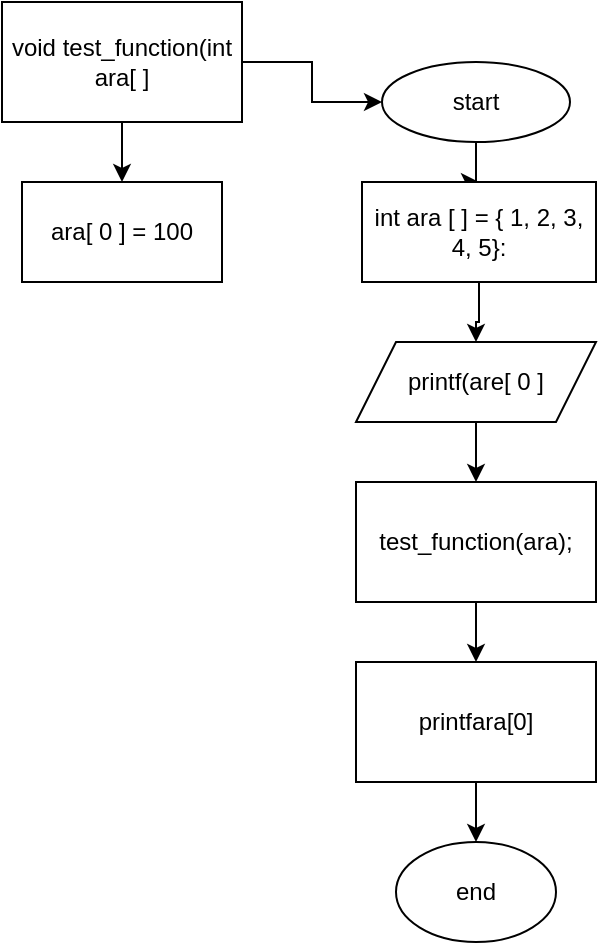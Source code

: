 <mxfile version="20.8.16" type="github">
  <diagram id="C5RBs43oDa-KdzZeNtuy" name="Page-1">
    <mxGraphModel dx="814" dy="463" grid="1" gridSize="10" guides="1" tooltips="1" connect="1" arrows="1" fold="1" page="1" pageScale="1" pageWidth="827" pageHeight="1169" math="0" shadow="0">
      <root>
        <mxCell id="WIyWlLk6GJQsqaUBKTNV-0" />
        <mxCell id="WIyWlLk6GJQsqaUBKTNV-1" parent="WIyWlLk6GJQsqaUBKTNV-0" />
        <mxCell id="_PBuYPDhz5i-enJ_vNbh-7" value="" style="edgeStyle=orthogonalEdgeStyle;rounded=0;orthogonalLoop=1;jettySize=auto;html=1;labelBackgroundColor=none;fontColor=default;" edge="1" parent="WIyWlLk6GJQsqaUBKTNV-1" source="_PBuYPDhz5i-enJ_vNbh-1" target="_PBuYPDhz5i-enJ_vNbh-6">
          <mxGeometry relative="1" as="geometry" />
        </mxCell>
        <mxCell id="_PBuYPDhz5i-enJ_vNbh-1" value="start" style="ellipse;whiteSpace=wrap;html=1;labelBackgroundColor=none;" vertex="1" parent="WIyWlLk6GJQsqaUBKTNV-1">
          <mxGeometry x="460" y="40" width="94" height="40" as="geometry" />
        </mxCell>
        <mxCell id="_PBuYPDhz5i-enJ_vNbh-4" value="" style="edgeStyle=orthogonalEdgeStyle;rounded=0;orthogonalLoop=1;jettySize=auto;html=1;labelBackgroundColor=none;fontColor=default;" edge="1" parent="WIyWlLk6GJQsqaUBKTNV-1" source="_PBuYPDhz5i-enJ_vNbh-2" target="_PBuYPDhz5i-enJ_vNbh-3">
          <mxGeometry relative="1" as="geometry" />
        </mxCell>
        <mxCell id="_PBuYPDhz5i-enJ_vNbh-5" style="edgeStyle=orthogonalEdgeStyle;rounded=0;orthogonalLoop=1;jettySize=auto;html=1;labelBackgroundColor=none;fontColor=default;" edge="1" parent="WIyWlLk6GJQsqaUBKTNV-1" source="_PBuYPDhz5i-enJ_vNbh-2" target="_PBuYPDhz5i-enJ_vNbh-1">
          <mxGeometry relative="1" as="geometry">
            <mxPoint x="580" y="60" as="targetPoint" />
          </mxGeometry>
        </mxCell>
        <mxCell id="_PBuYPDhz5i-enJ_vNbh-2" value="void test_function(int ara[ ]" style="rounded=0;whiteSpace=wrap;html=1;labelBackgroundColor=none;" vertex="1" parent="WIyWlLk6GJQsqaUBKTNV-1">
          <mxGeometry x="270" y="10" width="120" height="60" as="geometry" />
        </mxCell>
        <mxCell id="_PBuYPDhz5i-enJ_vNbh-3" value="ara[ 0 ] = 100" style="rounded=0;whiteSpace=wrap;html=1;labelBackgroundColor=none;" vertex="1" parent="WIyWlLk6GJQsqaUBKTNV-1">
          <mxGeometry x="280" y="100" width="100" height="50" as="geometry" />
        </mxCell>
        <mxCell id="_PBuYPDhz5i-enJ_vNbh-9" value="" style="edgeStyle=orthogonalEdgeStyle;rounded=0;orthogonalLoop=1;jettySize=auto;html=1;labelBackgroundColor=none;fontColor=default;" edge="1" parent="WIyWlLk6GJQsqaUBKTNV-1" source="_PBuYPDhz5i-enJ_vNbh-6" target="_PBuYPDhz5i-enJ_vNbh-8">
          <mxGeometry relative="1" as="geometry" />
        </mxCell>
        <mxCell id="_PBuYPDhz5i-enJ_vNbh-6" value="int ara [ ] = { 1, 2, 3, 4, 5}:" style="whiteSpace=wrap;html=1;labelBackgroundColor=none;" vertex="1" parent="WIyWlLk6GJQsqaUBKTNV-1">
          <mxGeometry x="450" y="100" width="117" height="50" as="geometry" />
        </mxCell>
        <mxCell id="_PBuYPDhz5i-enJ_vNbh-11" value="" style="edgeStyle=orthogonalEdgeStyle;rounded=0;orthogonalLoop=1;jettySize=auto;html=1;labelBackgroundColor=none;fontColor=default;" edge="1" parent="WIyWlLk6GJQsqaUBKTNV-1" source="_PBuYPDhz5i-enJ_vNbh-8" target="_PBuYPDhz5i-enJ_vNbh-10">
          <mxGeometry relative="1" as="geometry" />
        </mxCell>
        <mxCell id="_PBuYPDhz5i-enJ_vNbh-8" value="printf(are[ 0 ]" style="shape=parallelogram;perimeter=parallelogramPerimeter;whiteSpace=wrap;html=1;fixedSize=1;labelBackgroundColor=none;" vertex="1" parent="WIyWlLk6GJQsqaUBKTNV-1">
          <mxGeometry x="447" y="180" width="120" height="40" as="geometry" />
        </mxCell>
        <mxCell id="_PBuYPDhz5i-enJ_vNbh-13" value="" style="edgeStyle=orthogonalEdgeStyle;rounded=0;orthogonalLoop=1;jettySize=auto;html=1;labelBackgroundColor=none;fontColor=default;" edge="1" parent="WIyWlLk6GJQsqaUBKTNV-1" source="_PBuYPDhz5i-enJ_vNbh-10" target="_PBuYPDhz5i-enJ_vNbh-12">
          <mxGeometry relative="1" as="geometry" />
        </mxCell>
        <mxCell id="_PBuYPDhz5i-enJ_vNbh-10" value="test_function(ara);" style="whiteSpace=wrap;html=1;labelBackgroundColor=none;" vertex="1" parent="WIyWlLk6GJQsqaUBKTNV-1">
          <mxGeometry x="447" y="250" width="120" height="60" as="geometry" />
        </mxCell>
        <mxCell id="_PBuYPDhz5i-enJ_vNbh-15" value="" style="edgeStyle=orthogonalEdgeStyle;rounded=0;orthogonalLoop=1;jettySize=auto;html=1;labelBackgroundColor=none;fontColor=default;" edge="1" parent="WIyWlLk6GJQsqaUBKTNV-1" source="_PBuYPDhz5i-enJ_vNbh-12" target="_PBuYPDhz5i-enJ_vNbh-14">
          <mxGeometry relative="1" as="geometry" />
        </mxCell>
        <mxCell id="_PBuYPDhz5i-enJ_vNbh-12" value="printfara[0]" style="whiteSpace=wrap;html=1;labelBackgroundColor=none;" vertex="1" parent="WIyWlLk6GJQsqaUBKTNV-1">
          <mxGeometry x="447" y="340" width="120" height="60" as="geometry" />
        </mxCell>
        <mxCell id="_PBuYPDhz5i-enJ_vNbh-14" value="end" style="ellipse;whiteSpace=wrap;html=1;labelBackgroundColor=none;" vertex="1" parent="WIyWlLk6GJQsqaUBKTNV-1">
          <mxGeometry x="467" y="430" width="80" height="50" as="geometry" />
        </mxCell>
      </root>
    </mxGraphModel>
  </diagram>
</mxfile>
